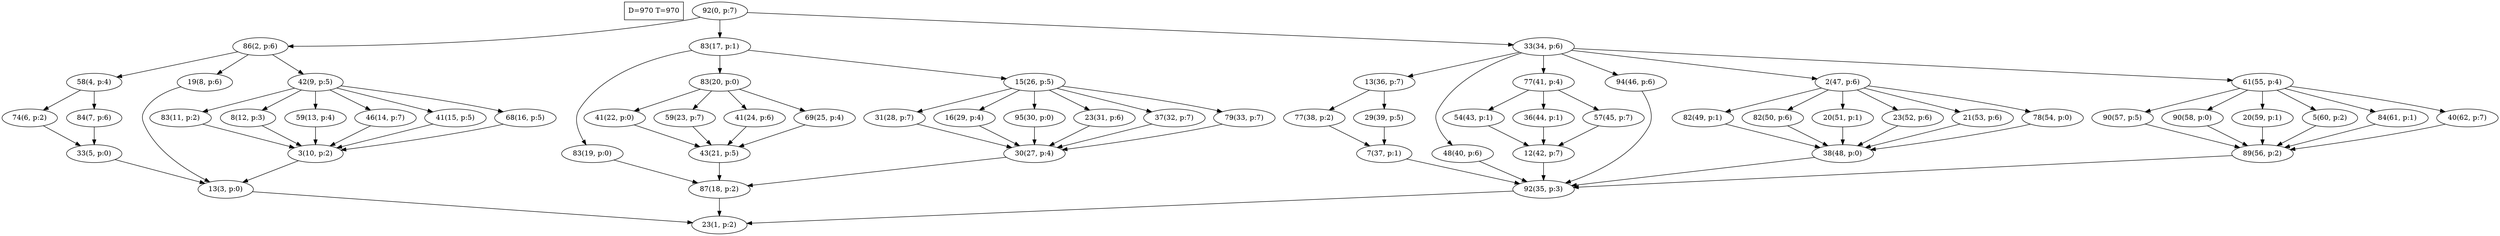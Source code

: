 digraph Task {
i [shape=box, label="D=970 T=970"]; 
0 [label="92(0, p:7)"];
1 [label="23(1, p:2)"];
2 [label="86(2, p:6)"];
3 [label="13(3, p:0)"];
4 [label="58(4, p:4)"];
5 [label="33(5, p:0)"];
6 [label="74(6, p:2)"];
7 [label="84(7, p:6)"];
8 [label="19(8, p:6)"];
9 [label="42(9, p:5)"];
10 [label="3(10, p:2)"];
11 [label="83(11, p:2)"];
12 [label="8(12, p:3)"];
13 [label="59(13, p:4)"];
14 [label="46(14, p:7)"];
15 [label="41(15, p:5)"];
16 [label="68(16, p:5)"];
17 [label="83(17, p:1)"];
18 [label="87(18, p:2)"];
19 [label="83(19, p:0)"];
20 [label="83(20, p:0)"];
21 [label="43(21, p:5)"];
22 [label="41(22, p:0)"];
23 [label="59(23, p:7)"];
24 [label="41(24, p:6)"];
25 [label="69(25, p:4)"];
26 [label="15(26, p:5)"];
27 [label="30(27, p:4)"];
28 [label="31(28, p:7)"];
29 [label="16(29, p:4)"];
30 [label="95(30, p:0)"];
31 [label="23(31, p:6)"];
32 [label="37(32, p:7)"];
33 [label="79(33, p:7)"];
34 [label="33(34, p:6)"];
35 [label="92(35, p:3)"];
36 [label="13(36, p:7)"];
37 [label="7(37, p:1)"];
38 [label="77(38, p:2)"];
39 [label="29(39, p:5)"];
40 [label="48(40, p:6)"];
41 [label="77(41, p:4)"];
42 [label="12(42, p:7)"];
43 [label="54(43, p:1)"];
44 [label="36(44, p:1)"];
45 [label="57(45, p:7)"];
46 [label="94(46, p:6)"];
47 [label="2(47, p:6)"];
48 [label="38(48, p:0)"];
49 [label="82(49, p:1)"];
50 [label="82(50, p:6)"];
51 [label="20(51, p:1)"];
52 [label="23(52, p:6)"];
53 [label="21(53, p:6)"];
54 [label="78(54, p:0)"];
55 [label="61(55, p:4)"];
56 [label="89(56, p:2)"];
57 [label="90(57, p:5)"];
58 [label="90(58, p:0)"];
59 [label="20(59, p:1)"];
60 [label="5(60, p:2)"];
61 [label="84(61, p:1)"];
62 [label="40(62, p:7)"];
0 -> 2;
0 -> 17;
0 -> 34;
2 -> 4;
2 -> 8;
2 -> 9;
3 -> 1;
4 -> 6;
4 -> 7;
5 -> 3;
6 -> 5;
7 -> 5;
8 -> 3;
9 -> 11;
9 -> 12;
9 -> 13;
9 -> 14;
9 -> 15;
9 -> 16;
10 -> 3;
11 -> 10;
12 -> 10;
13 -> 10;
14 -> 10;
15 -> 10;
16 -> 10;
17 -> 19;
17 -> 20;
17 -> 26;
18 -> 1;
19 -> 18;
20 -> 22;
20 -> 23;
20 -> 24;
20 -> 25;
21 -> 18;
22 -> 21;
23 -> 21;
24 -> 21;
25 -> 21;
26 -> 28;
26 -> 29;
26 -> 30;
26 -> 31;
26 -> 32;
26 -> 33;
27 -> 18;
28 -> 27;
29 -> 27;
30 -> 27;
31 -> 27;
32 -> 27;
33 -> 27;
34 -> 36;
34 -> 40;
34 -> 41;
34 -> 46;
34 -> 47;
34 -> 55;
35 -> 1;
36 -> 38;
36 -> 39;
37 -> 35;
38 -> 37;
39 -> 37;
40 -> 35;
41 -> 43;
41 -> 44;
41 -> 45;
42 -> 35;
43 -> 42;
44 -> 42;
45 -> 42;
46 -> 35;
47 -> 49;
47 -> 50;
47 -> 51;
47 -> 52;
47 -> 53;
47 -> 54;
48 -> 35;
49 -> 48;
50 -> 48;
51 -> 48;
52 -> 48;
53 -> 48;
54 -> 48;
55 -> 57;
55 -> 58;
55 -> 59;
55 -> 60;
55 -> 61;
55 -> 62;
56 -> 35;
57 -> 56;
58 -> 56;
59 -> 56;
60 -> 56;
61 -> 56;
62 -> 56;
}